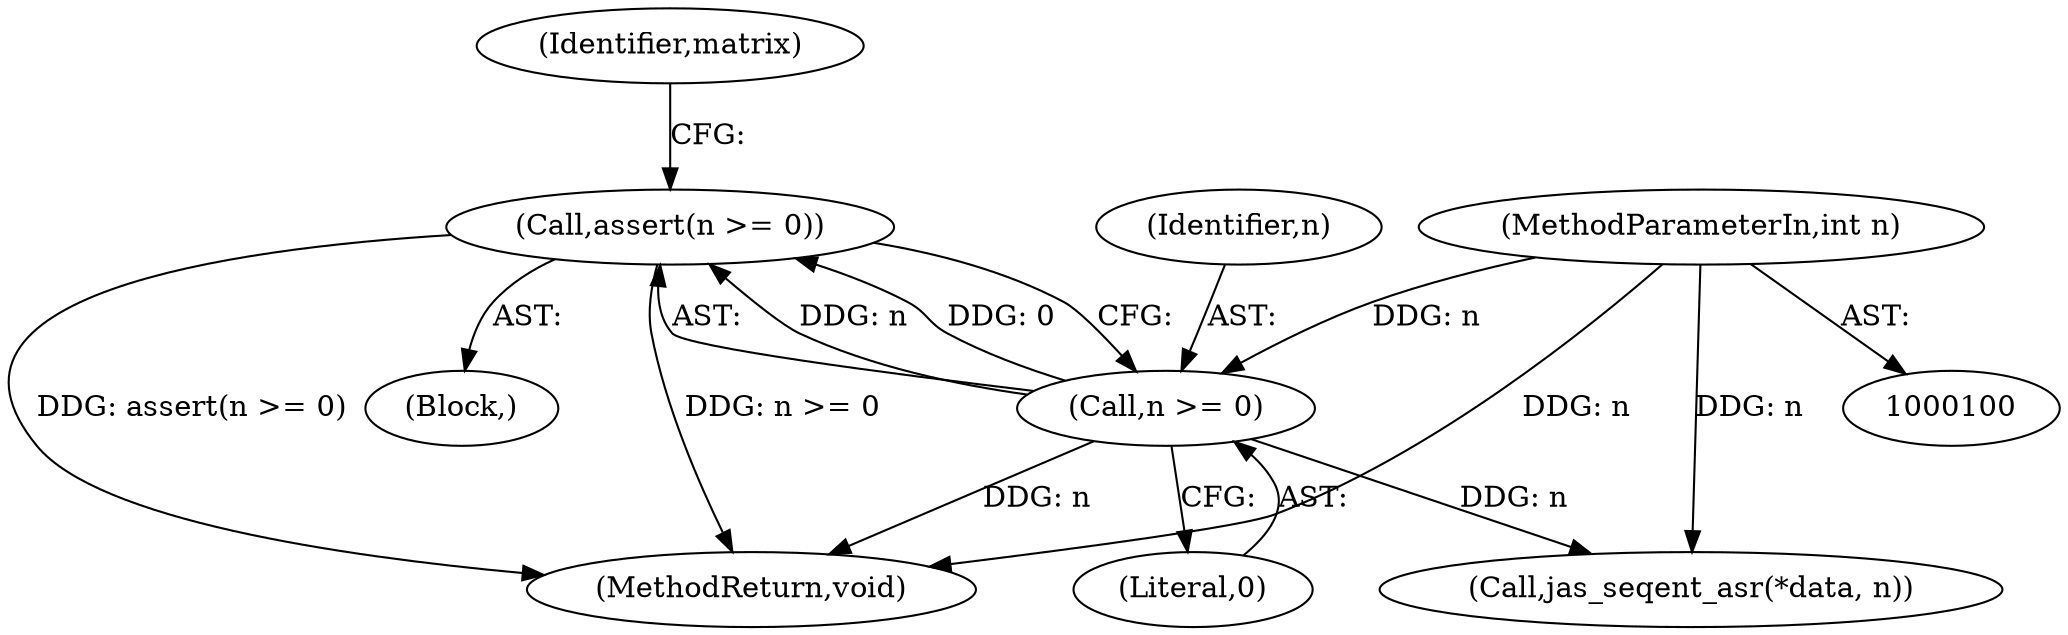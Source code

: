 digraph "0_jasper_d42b2388f7f8e0332c846675133acea151fc557a_16@API" {
"1000109" [label="(Call,assert(n >= 0))"];
"1000110" [label="(Call,n >= 0)"];
"1000102" [label="(MethodParameterIn,int n)"];
"1000103" [label="(Block,)"];
"1000110" [label="(Call,n >= 0)"];
"1000109" [label="(Call,assert(n >= 0))"];
"1000102" [label="(MethodParameterIn,int n)"];
"1000111" [label="(Identifier,n)"];
"1000178" [label="(Call,jas_seqent_asr(*data, n))"];
"1000182" [label="(MethodReturn,void)"];
"1000112" [label="(Literal,0)"];
"1000117" [label="(Identifier,matrix)"];
"1000109" -> "1000103"  [label="AST: "];
"1000109" -> "1000110"  [label="CFG: "];
"1000110" -> "1000109"  [label="AST: "];
"1000117" -> "1000109"  [label="CFG: "];
"1000109" -> "1000182"  [label="DDG: n >= 0"];
"1000109" -> "1000182"  [label="DDG: assert(n >= 0)"];
"1000110" -> "1000109"  [label="DDG: n"];
"1000110" -> "1000109"  [label="DDG: 0"];
"1000110" -> "1000112"  [label="CFG: "];
"1000111" -> "1000110"  [label="AST: "];
"1000112" -> "1000110"  [label="AST: "];
"1000110" -> "1000182"  [label="DDG: n"];
"1000102" -> "1000110"  [label="DDG: n"];
"1000110" -> "1000178"  [label="DDG: n"];
"1000102" -> "1000100"  [label="AST: "];
"1000102" -> "1000182"  [label="DDG: n"];
"1000102" -> "1000178"  [label="DDG: n"];
}
